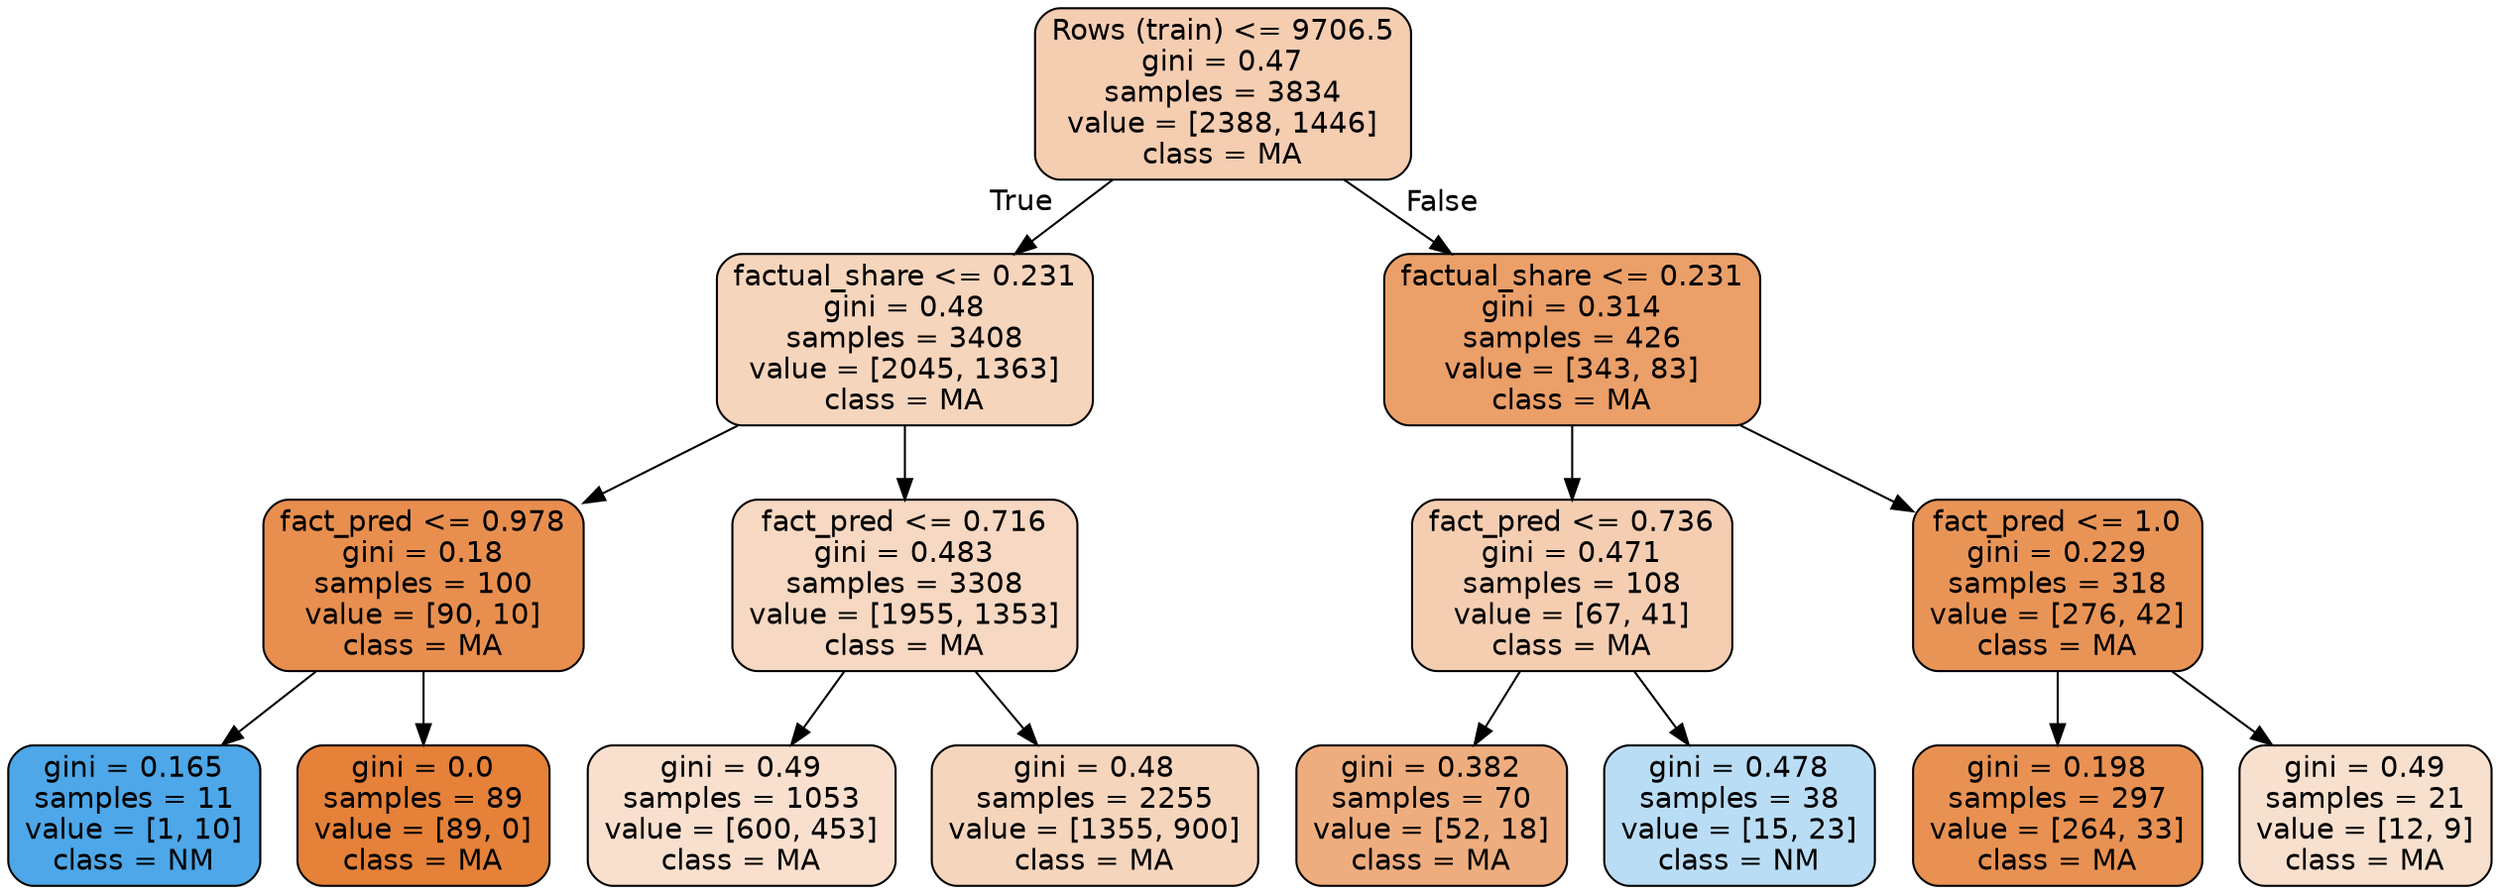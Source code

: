 digraph Tree {
node [shape=box, style="filled, rounded", color="black", fontname=helvetica] ;
edge [fontname=helvetica] ;
0 [label="Rows (train) <= 9706.5\ngini = 0.47\nsamples = 3834\nvalue = [2388, 1446]\nclass = MA", fillcolor="#f5cdb1"] ;
1 [label="factual_share <= 0.231\ngini = 0.48\nsamples = 3408\nvalue = [2045, 1363]\nclass = MA", fillcolor="#f6d5bd"] ;
0 -> 1 [labeldistance=2.5, labelangle=45, headlabel="True"] ;
2 [label="fact_pred <= 0.978\ngini = 0.18\nsamples = 100\nvalue = [90, 10]\nclass = MA", fillcolor="#e88f4f"] ;
1 -> 2 ;
3 [label="gini = 0.165\nsamples = 11\nvalue = [1, 10]\nclass = NM", fillcolor="#4da7e8"] ;
2 -> 3 ;
4 [label="gini = 0.0\nsamples = 89\nvalue = [89, 0]\nclass = MA", fillcolor="#e58139"] ;
2 -> 4 ;
5 [label="fact_pred <= 0.716\ngini = 0.483\nsamples = 3308\nvalue = [1955, 1353]\nclass = MA", fillcolor="#f7d8c2"] ;
1 -> 5 ;
6 [label="gini = 0.49\nsamples = 1053\nvalue = [600, 453]\nclass = MA", fillcolor="#f9e0ce"] ;
5 -> 6 ;
7 [label="gini = 0.48\nsamples = 2255\nvalue = [1355, 900]\nclass = MA", fillcolor="#f6d5bd"] ;
5 -> 7 ;
8 [label="factual_share <= 0.231\ngini = 0.314\nsamples = 426\nvalue = [343, 83]\nclass = MA", fillcolor="#eb9f69"] ;
0 -> 8 [labeldistance=2.5, labelangle=-45, headlabel="False"] ;
9 [label="fact_pred <= 0.736\ngini = 0.471\nsamples = 108\nvalue = [67, 41]\nclass = MA", fillcolor="#f5ceb2"] ;
8 -> 9 ;
10 [label="gini = 0.382\nsamples = 70\nvalue = [52, 18]\nclass = MA", fillcolor="#eead7e"] ;
9 -> 10 ;
11 [label="gini = 0.478\nsamples = 38\nvalue = [15, 23]\nclass = NM", fillcolor="#baddf6"] ;
9 -> 11 ;
12 [label="fact_pred <= 1.0\ngini = 0.229\nsamples = 318\nvalue = [276, 42]\nclass = MA", fillcolor="#e99457"] ;
8 -> 12 ;
13 [label="gini = 0.198\nsamples = 297\nvalue = [264, 33]\nclass = MA", fillcolor="#e89152"] ;
12 -> 13 ;
14 [label="gini = 0.49\nsamples = 21\nvalue = [12, 9]\nclass = MA", fillcolor="#f8e0ce"] ;
12 -> 14 ;
}